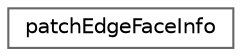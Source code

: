 digraph "Graphical Class Hierarchy"
{
 // LATEX_PDF_SIZE
  bgcolor="transparent";
  edge [fontname=Helvetica,fontsize=10,labelfontname=Helvetica,labelfontsize=10];
  node [fontname=Helvetica,fontsize=10,shape=box,height=0.2,width=0.4];
  rankdir="LR";
  Node0 [id="Node000000",label="patchEdgeFaceInfo",height=0.2,width=0.4,color="grey40", fillcolor="white", style="filled",URL="$classFoam_1_1patchEdgeFaceInfo.html",tooltip=" "];
}
